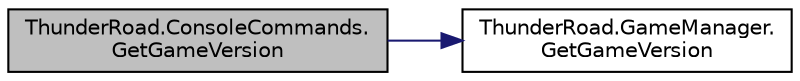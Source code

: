 digraph "ThunderRoad.ConsoleCommands.GetGameVersion"
{
 // LATEX_PDF_SIZE
  edge [fontname="Helvetica",fontsize="10",labelfontname="Helvetica",labelfontsize="10"];
  node [fontname="Helvetica",fontsize="10",shape=record];
  rankdir="LR";
  Node1 [label="ThunderRoad.ConsoleCommands.\lGetGameVersion",height=0.2,width=0.4,color="black", fillcolor="grey75", style="filled", fontcolor="black",tooltip="Gets the game version."];
  Node1 -> Node2 [color="midnightblue",fontsize="10",style="solid",fontname="Helvetica"];
  Node2 [label="ThunderRoad.GameManager.\lGetGameVersion",height=0.2,width=0.4,color="black", fillcolor="white", style="filled",URL="$class_thunder_road_1_1_game_manager.html#a8eecc254810435bfa8f67a20eab9b376",tooltip="Gets the game version."];
}
